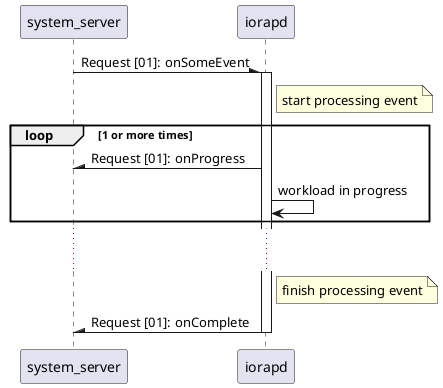@startuml
' Copyright (C) 2018 The Android Open Source Project
'
' Licensed under the Apache License, Version 2.0 (the "License");
' you may not use this file except in compliance with the License.
' You may obtain a copy of the License at
'
'      http://www.apache.org/licenses/LICENSE-2.0
'
' Unless required by applicable law or agreed to in writing, software
' distributed under the License is distributed on an "AS IS" BASIS,
' WITHOUT WARRANTIES OR CONDITIONS OF ANY KIND, either express or implied.
' See the License for the specific language governing permissions and
' limitations under the License.

' Compile with PlantUML:
' http://www.plantuml.com/plantuml/uml/


'hide footbox

participant "system_server" as ss
participant iorapd

autonumber 1 0 "Request [00]:"

ss -\ iorapd : onSomeEvent
activate iorapd
note right of iorapd
  start processing event
end note

loop 1 or more times
iorapd -\ ss : onProgress

autonumber stop
iorapd -> iorapd : workload in progress
autonumber resume

end

' some time later...
... ...

note right of iorapd
  finish processing event
end note


iorapd -\ ss : onComplete

deactivate iorapd
@enduml
